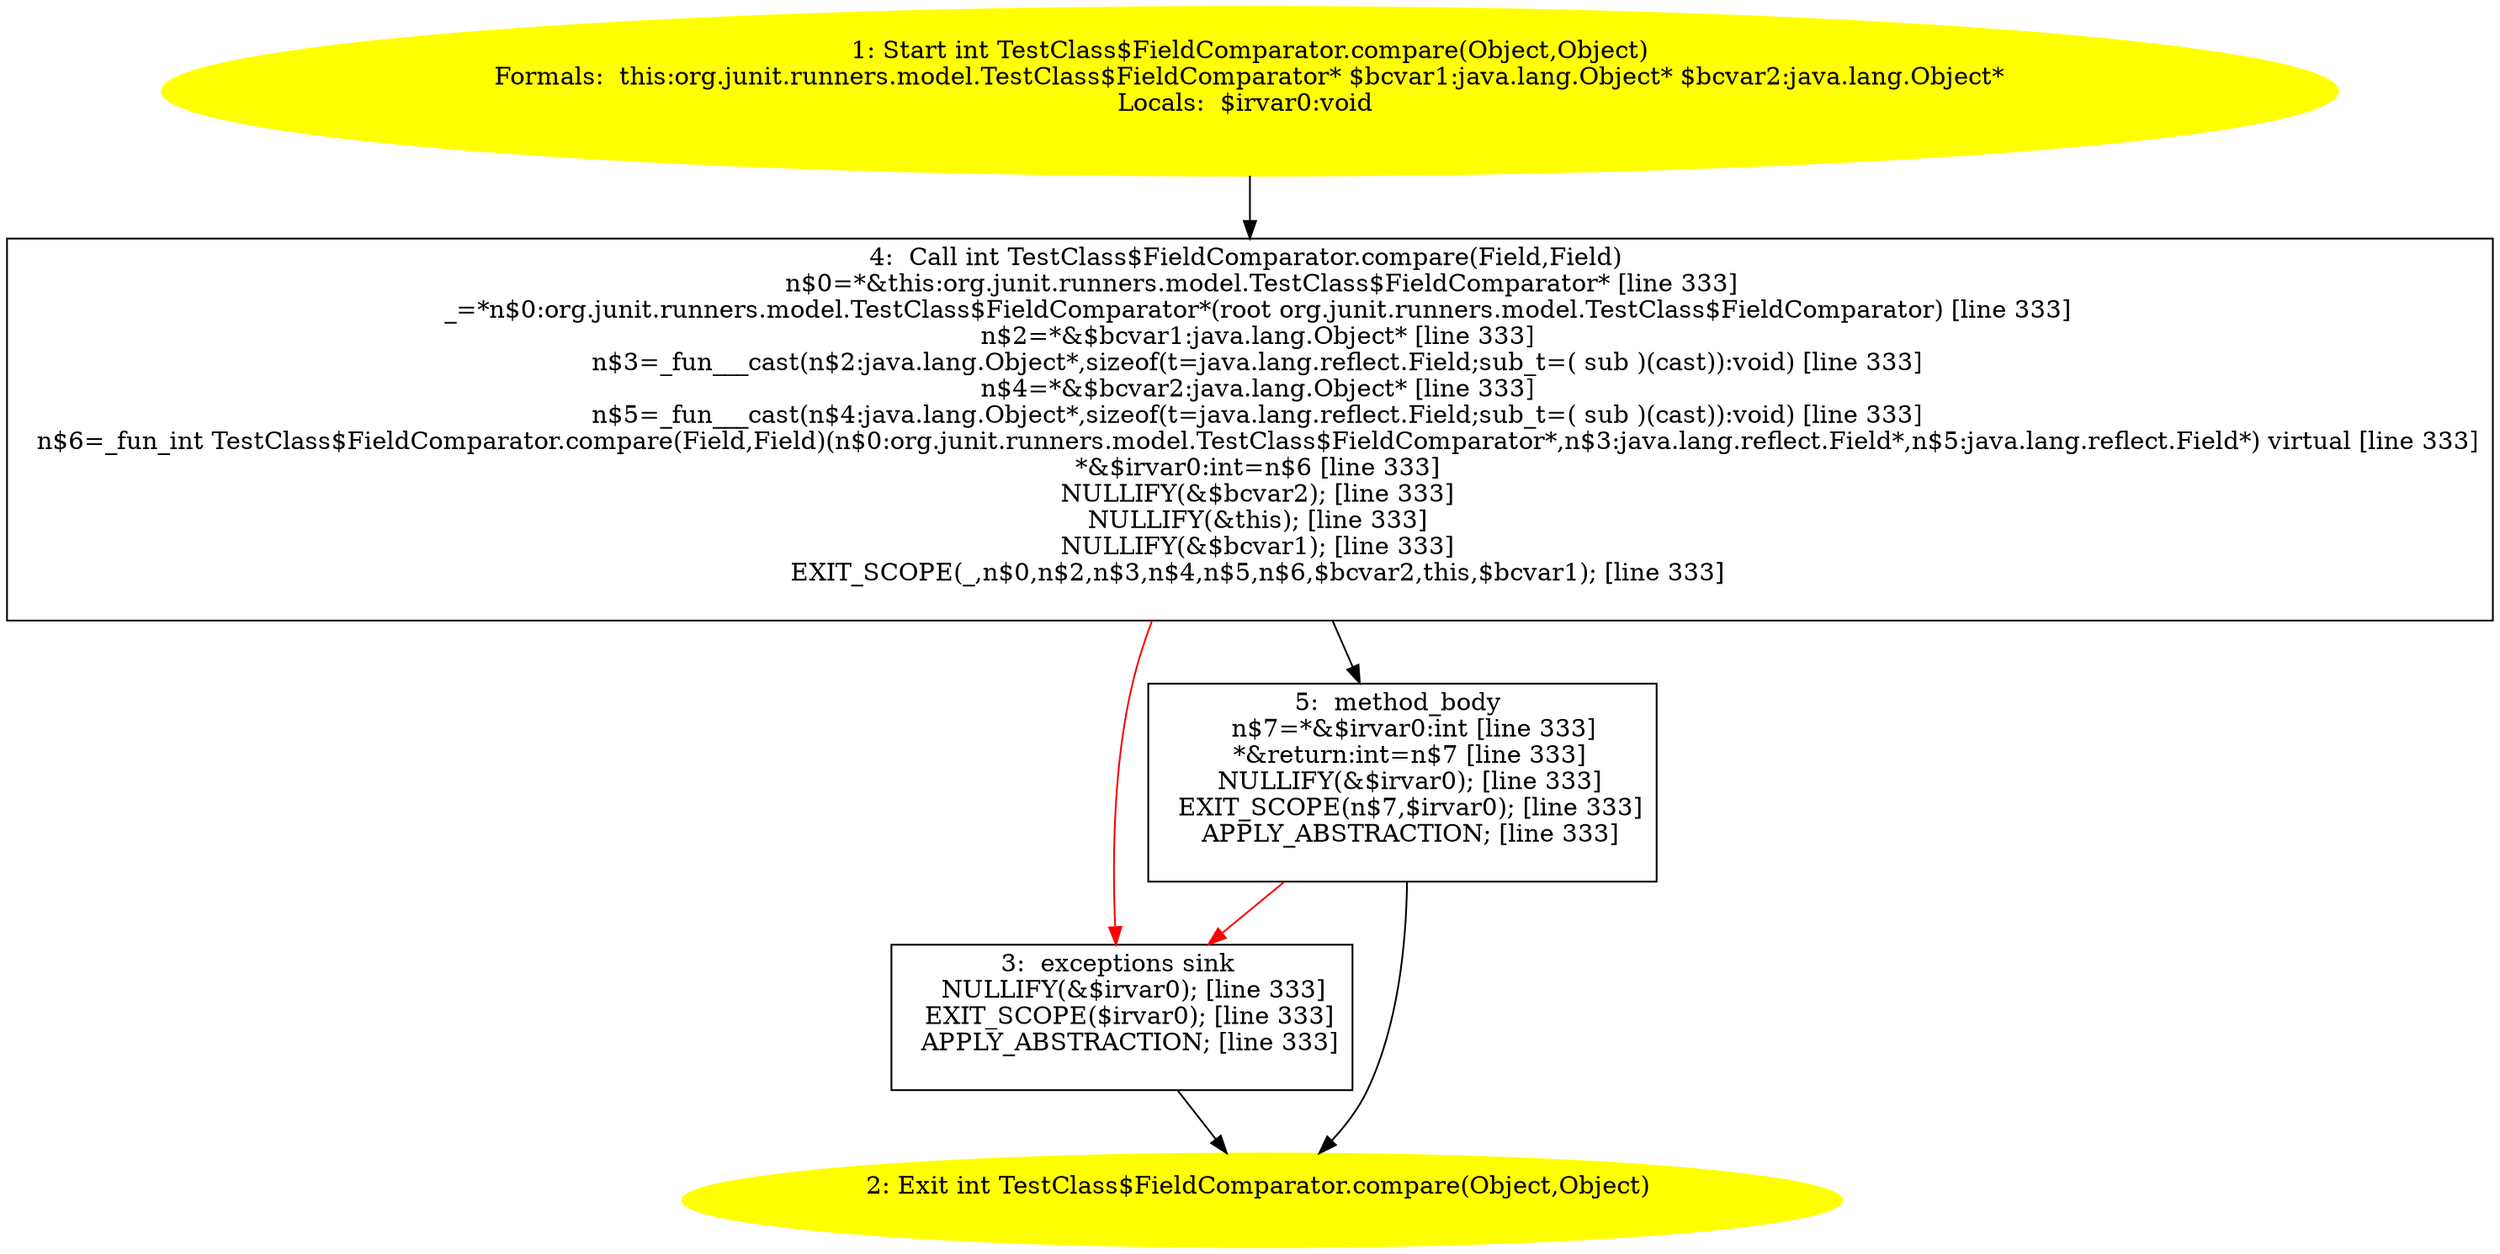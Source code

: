 /* @generated */
digraph cfg {
"org.junit.runners.model.TestClass$FieldComparator.compare(java.lang.Object,java.lang.Object):int.bc7b9cc30206d6f36f8a11f85b5dc8b4_1" [label="1: Start int TestClass$FieldComparator.compare(Object,Object)\nFormals:  this:org.junit.runners.model.TestClass$FieldComparator* $bcvar1:java.lang.Object* $bcvar2:java.lang.Object*\nLocals:  $irvar0:void \n  " color=yellow style=filled]
	

	 "org.junit.runners.model.TestClass$FieldComparator.compare(java.lang.Object,java.lang.Object):int.bc7b9cc30206d6f36f8a11f85b5dc8b4_1" -> "org.junit.runners.model.TestClass$FieldComparator.compare(java.lang.Object,java.lang.Object):int.bc7b9cc30206d6f36f8a11f85b5dc8b4_4" ;
"org.junit.runners.model.TestClass$FieldComparator.compare(java.lang.Object,java.lang.Object):int.bc7b9cc30206d6f36f8a11f85b5dc8b4_2" [label="2: Exit int TestClass$FieldComparator.compare(Object,Object) \n  " color=yellow style=filled]
	

"org.junit.runners.model.TestClass$FieldComparator.compare(java.lang.Object,java.lang.Object):int.bc7b9cc30206d6f36f8a11f85b5dc8b4_3" [label="3:  exceptions sink \n   NULLIFY(&$irvar0); [line 333]\n  EXIT_SCOPE($irvar0); [line 333]\n  APPLY_ABSTRACTION; [line 333]\n " shape="box"]
	

	 "org.junit.runners.model.TestClass$FieldComparator.compare(java.lang.Object,java.lang.Object):int.bc7b9cc30206d6f36f8a11f85b5dc8b4_3" -> "org.junit.runners.model.TestClass$FieldComparator.compare(java.lang.Object,java.lang.Object):int.bc7b9cc30206d6f36f8a11f85b5dc8b4_2" ;
"org.junit.runners.model.TestClass$FieldComparator.compare(java.lang.Object,java.lang.Object):int.bc7b9cc30206d6f36f8a11f85b5dc8b4_4" [label="4:  Call int TestClass$FieldComparator.compare(Field,Field) \n   n$0=*&this:org.junit.runners.model.TestClass$FieldComparator* [line 333]\n  _=*n$0:org.junit.runners.model.TestClass$FieldComparator*(root org.junit.runners.model.TestClass$FieldComparator) [line 333]\n  n$2=*&$bcvar1:java.lang.Object* [line 333]\n  n$3=_fun___cast(n$2:java.lang.Object*,sizeof(t=java.lang.reflect.Field;sub_t=( sub )(cast)):void) [line 333]\n  n$4=*&$bcvar2:java.lang.Object* [line 333]\n  n$5=_fun___cast(n$4:java.lang.Object*,sizeof(t=java.lang.reflect.Field;sub_t=( sub )(cast)):void) [line 333]\n  n$6=_fun_int TestClass$FieldComparator.compare(Field,Field)(n$0:org.junit.runners.model.TestClass$FieldComparator*,n$3:java.lang.reflect.Field*,n$5:java.lang.reflect.Field*) virtual [line 333]\n  *&$irvar0:int=n$6 [line 333]\n  NULLIFY(&$bcvar2); [line 333]\n  NULLIFY(&this); [line 333]\n  NULLIFY(&$bcvar1); [line 333]\n  EXIT_SCOPE(_,n$0,n$2,n$3,n$4,n$5,n$6,$bcvar2,this,$bcvar1); [line 333]\n " shape="box"]
	

	 "org.junit.runners.model.TestClass$FieldComparator.compare(java.lang.Object,java.lang.Object):int.bc7b9cc30206d6f36f8a11f85b5dc8b4_4" -> "org.junit.runners.model.TestClass$FieldComparator.compare(java.lang.Object,java.lang.Object):int.bc7b9cc30206d6f36f8a11f85b5dc8b4_5" ;
	 "org.junit.runners.model.TestClass$FieldComparator.compare(java.lang.Object,java.lang.Object):int.bc7b9cc30206d6f36f8a11f85b5dc8b4_4" -> "org.junit.runners.model.TestClass$FieldComparator.compare(java.lang.Object,java.lang.Object):int.bc7b9cc30206d6f36f8a11f85b5dc8b4_3" [color="red" ];
"org.junit.runners.model.TestClass$FieldComparator.compare(java.lang.Object,java.lang.Object):int.bc7b9cc30206d6f36f8a11f85b5dc8b4_5" [label="5:  method_body \n   n$7=*&$irvar0:int [line 333]\n  *&return:int=n$7 [line 333]\n  NULLIFY(&$irvar0); [line 333]\n  EXIT_SCOPE(n$7,$irvar0); [line 333]\n  APPLY_ABSTRACTION; [line 333]\n " shape="box"]
	

	 "org.junit.runners.model.TestClass$FieldComparator.compare(java.lang.Object,java.lang.Object):int.bc7b9cc30206d6f36f8a11f85b5dc8b4_5" -> "org.junit.runners.model.TestClass$FieldComparator.compare(java.lang.Object,java.lang.Object):int.bc7b9cc30206d6f36f8a11f85b5dc8b4_2" ;
	 "org.junit.runners.model.TestClass$FieldComparator.compare(java.lang.Object,java.lang.Object):int.bc7b9cc30206d6f36f8a11f85b5dc8b4_5" -> "org.junit.runners.model.TestClass$FieldComparator.compare(java.lang.Object,java.lang.Object):int.bc7b9cc30206d6f36f8a11f85b5dc8b4_3" [color="red" ];
}
